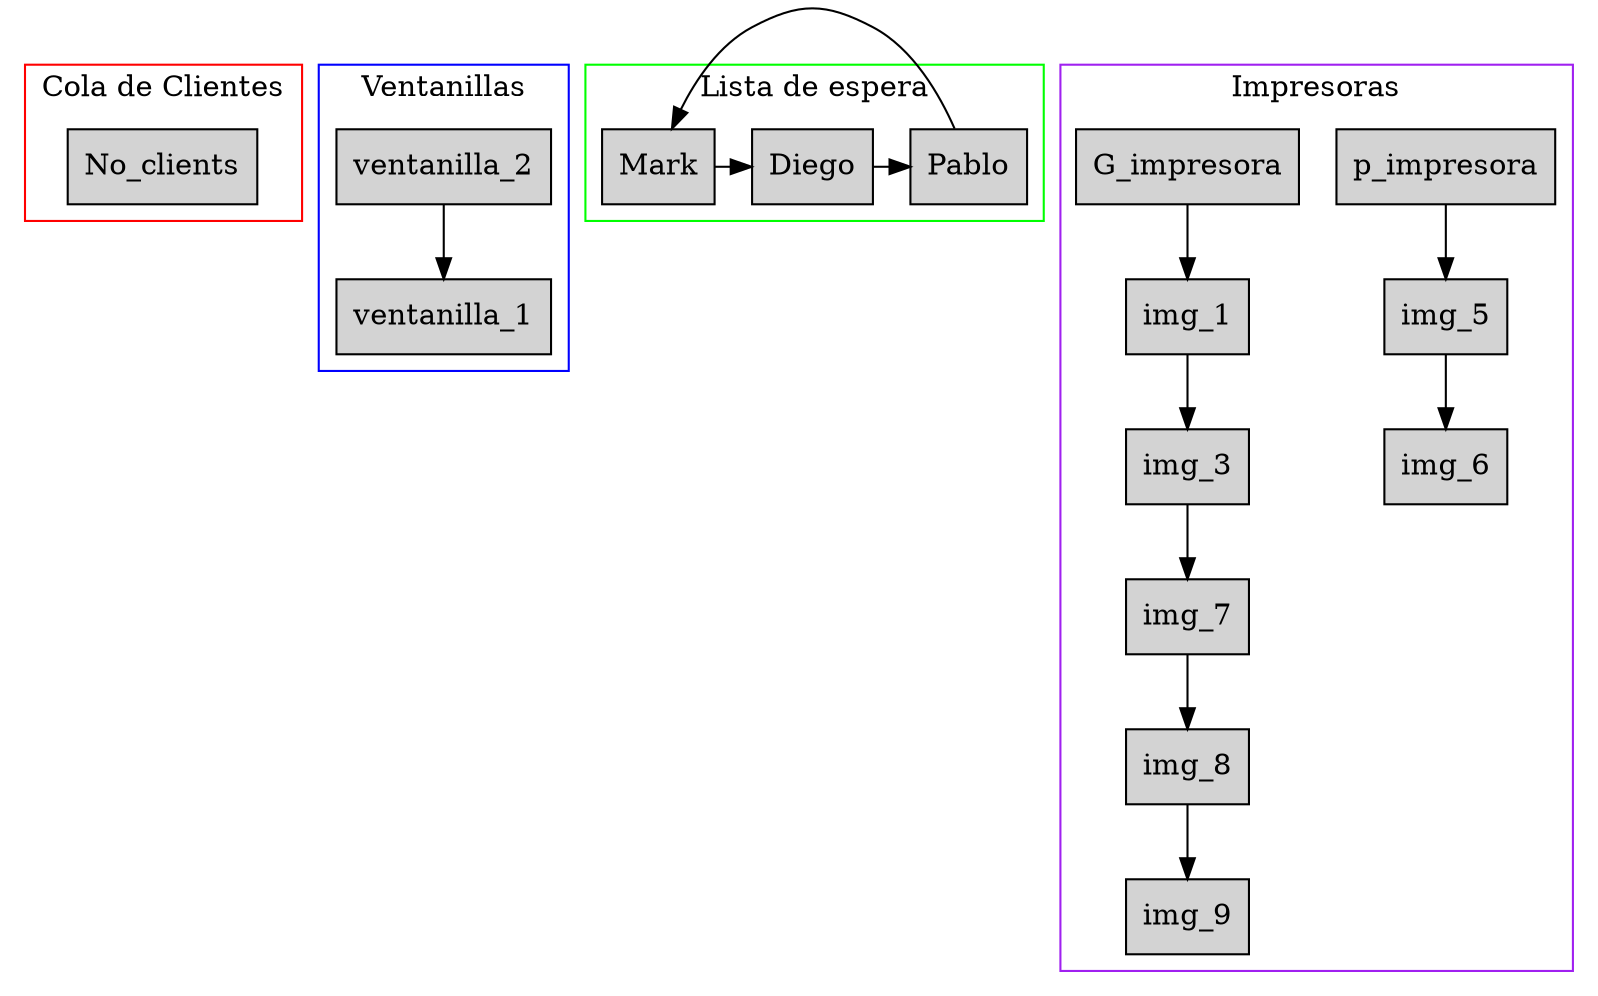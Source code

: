  digraph G{
 subgraph cluster_0{
 node [style=filled, shape=box];
 No_clients;
 label="Cola de Clientes";
 color=red;
 }
 subgraph cluster_1{
 node [style=filled, shape=box];
 ventanilla_2     -> ventanilla_1    ;
 label="Ventanillas";
 color=blue;
 }
 subgraph cluster_2{
 node [style=filled, shape=box];
 rank=same{
 client_0    [label="Diego"];
 client_0     -> client_1    ;
 client_1    [label="Pablo"];
 client_1     -> client_2    ;
 client_2    [label="Mark"];
 client_2     -> client_0    ;
 };
 label="Lista de espera";
 color=green;
 }
 subgraph cluster_3{
 node [style=filled, shape=box];
 p_impresora;
 p_impresora -> img_5    ;
 img_5     -> img_6    ;
 label="Impresoras";
 color=purple;
 }
 subgraph cluster_3{
 node [style=filled, shape=box];
 G_impresora;
 G_impresora -> img_1    ;
 img_1     -> img_3    ;
 img_3     -> img_7    ;
 img_7     -> img_8    ;
 img_8     -> img_9    ;
 label="Impresoras";
 color=purple;
 }
 }

